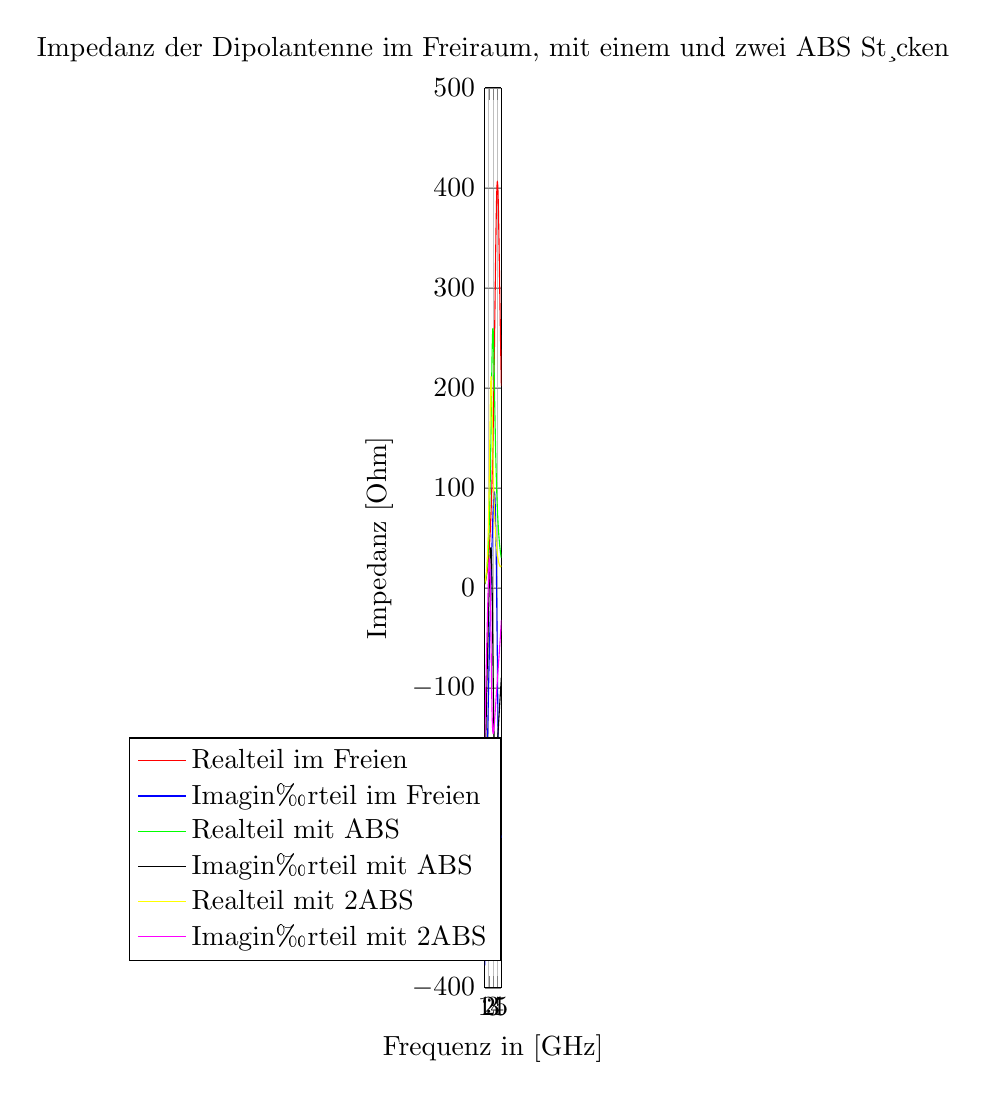 % This file was created by matlab2tikz.
%
%The latest updates can be retrieved from
%  http://www.mathworks.com/matlabcentral/fileexchange/22022-matlab2tikz-matlab2tikz
%where you can also make suggestions and rate matlab2tikz.
%
\definecolor{mycolor1}{rgb}{1.0,1.0,0.0}%
\definecolor{mycolor2}{rgb}{1.0,0.0,1.0}%
%
\begin{tikzpicture}

\begin{axis}[%
width=6,
height=4.5in,
at={(0.758in,0.481in)},
scale only axis,
separate axis lines,
every outer x axis line/.append style={black},
every x tick label/.append style={font=\color{black}},
xmin=1,
xmax=5,
xlabel={Frequenz in [GHz]},
xmajorgrids,
every outer y axis line/.append style={black},
every y tick label/.append style={font=\color{black}},
ymin=-400,
ymax=500,
ylabel={Impedanz [Ohm]},
ymajorgrids,
axis background/.style={fill=white},
title={Impedanz der Dipolantenne im Freiraum, mit einem und zwei ABS St¸cken},
legend style={at={(0.97,0.03)},anchor=south east,legend cell align=left,align=left,draw=black}
]
\addplot [color=red,solid]
  table[row sep=crcr]{%
1	3.585\\
1.02	3.854\\
1.04	4.137\\
1.06	4.433\\
1.08	4.743\\
1.1	5.065\\
1.12	5.4\\
1.14	5.748\\
1.16	6.108\\
1.18	6.48\\
1.2	6.864\\
1.22	7.26\\
1.24	7.668\\
1.26	8.089\\
1.28	8.521\\
1.3	8.965\\
1.32	9.422\\
1.34	9.89\\
1.36	10.371\\
1.38	10.864\\
1.4	11.369\\
1.42	11.888\\
1.44	12.419\\
1.46	12.964\\
1.48	13.523\\
1.5	14.095\\
1.52	14.682\\
1.54	15.284\\
1.56	15.902\\
1.58	16.534\\
1.6	17.183\\
1.62	17.848\\
1.64	18.529\\
1.66	19.229\\
1.68	19.945\\
1.7	20.681\\
1.72	21.435\\
1.74	22.208\\
1.76	23.002\\
1.78	23.816\\
1.8	24.652\\
1.82	25.509\\
1.84	26.389\\
1.86	27.292\\
1.88	28.219\\
1.9	29.171\\
1.92	30.148\\
1.94	31.151\\
1.96	32.18\\
1.98	33.238\\
2	34.324\\
2.02	35.44\\
2.04	36.585\\
2.06	37.762\\
2.08	38.971\\
2.1	40.214\\
2.12	41.49\\
2.14	42.802\\
2.16	44.15\\
2.18	45.535\\
2.2	46.959\\
2.22	48.422\\
2.24	49.926\\
2.26	51.472\\
2.28	53.062\\
2.3	54.696\\
2.32	56.376\\
2.34	58.103\\
2.36	59.879\\
2.38	61.706\\
2.4	63.584\\
2.42	65.516\\
2.44	67.503\\
2.46	69.546\\
2.48	71.647\\
2.5	73.809\\
2.52	76.032\\
2.54	78.318\\
2.56	80.67\\
2.58	83.089\\
2.6	85.577\\
2.62	88.136\\
2.64	90.768\\
2.66	93.475\\
2.68	96.259\\
2.7	99.122\\
2.72	102.066\\
2.74	105.094\\
2.76	108.206\\
2.78	111.407\\
2.8	114.696\\
2.82	118.078\\
2.84	121.553\\
2.86	125.123\\
2.88	128.791\\
2.9	132.559\\
2.92	136.428\\
2.94	140.4\\
2.96	144.478\\
2.98	148.661\\
3	152.953\\
3.02	157.353\\
3.04	161.863\\
3.06	166.485\\
3.08	171.218\\
3.1	176.063\\
3.12	181.02\\
3.14	186.089\\
3.16	191.269\\
3.18	196.558\\
3.2	201.957\\
3.22	207.461\\
3.24	213.07\\
3.26	218.78\\
3.28	224.588\\
3.3	230.488\\
3.32	236.476\\
3.34	242.546\\
3.36	248.692\\
3.38	254.907\\
3.4	261.181\\
3.42	267.506\\
3.44	273.873\\
3.46	280.269\\
3.48	286.683\\
3.5	293.103\\
3.52	299.514\\
3.54	305.902\\
3.56	312.25\\
3.58	318.544\\
3.6	324.765\\
3.62	330.895\\
3.64	336.916\\
3.66	342.809\\
3.68	348.553\\
3.7	354.13\\
3.72	359.52\\
3.74	364.701\\
3.76	369.655\\
3.78	374.362\\
3.8	378.803\\
3.82	382.961\\
3.84	386.817\\
3.86	390.356\\
3.88	393.563\\
3.9	396.425\\
3.92	398.93\\
3.94	401.068\\
3.96	402.832\\
3.98	404.214\\
4	405.211\\
4.02	405.822\\
4.04	406.045\\
4.06	405.883\\
4.08	405.341\\
4.1	404.424\\
4.12	403.139\\
4.14	401.498\\
4.16	399.511\\
4.18	397.19\\
4.2	394.55\\
4.22	391.606\\
4.24	388.374\\
4.26	384.872\\
4.28	381.116\\
4.3	377.124\\
4.32	372.916\\
4.34	368.509\\
4.36	363.922\\
4.38	359.172\\
4.4	354.279\\
4.42	349.258\\
4.44	344.127\\
4.46	338.903\\
4.48	333.601\\
4.5	328.237\\
4.52	322.824\\
4.54	317.376\\
4.56	311.906\\
4.58	306.427\\
4.6	300.948\\
4.62	295.482\\
4.64	290.035\\
4.66	284.619\\
4.68	279.239\\
4.7	273.903\\
4.72	268.617\\
4.74	263.386\\
4.76	258.215\\
4.78	253.108\\
4.8	248.069\\
4.82	243.101\\
4.84	238.206\\
4.86	233.386\\
4.88	228.642\\
4.9	223.977\\
4.92	219.39\\
4.94	214.882\\
4.96	210.453\\
4.98	206.104\\
5	201.835\\
};
\addlegendentry{Realteil im Freien};

\addplot [color=blue,solid]
  table[row sep=crcr]{%
1	-377.521\\
1.02	-367.647\\
1.04	-358.097\\
1.06	-348.853\\
1.08	-339.897\\
1.1	-331.213\\
1.12	-322.787\\
1.14	-314.605\\
1.16	-306.653\\
1.18	-298.921\\
1.2	-291.396\\
1.22	-284.068\\
1.24	-276.927\\
1.26	-269.963\\
1.28	-263.169\\
1.3	-256.536\\
1.32	-250.055\\
1.34	-243.72\\
1.36	-237.524\\
1.38	-231.46\\
1.4	-225.522\\
1.42	-219.704\\
1.44	-214\\
1.46	-208.406\\
1.48	-202.916\\
1.5	-197.525\\
1.52	-192.229\\
1.54	-187.025\\
1.56	-181.907\\
1.58	-176.872\\
1.6	-171.916\\
1.62	-167.037\\
1.64	-162.23\\
1.66	-157.493\\
1.68	-152.822\\
1.7	-148.215\\
1.72	-143.669\\
1.74	-139.181\\
1.76	-134.749\\
1.78	-130.37\\
1.8	-126.043\\
1.82	-121.765\\
1.84	-117.534\\
1.86	-113.348\\
1.88	-109.205\\
1.9	-105.104\\
1.92	-101.043\\
1.94	-97.021\\
1.96	-93.035\\
1.98	-89.084\\
2	-85.167\\
2.02	-81.283\\
2.04	-77.43\\
2.06	-73.608\\
2.08	-69.814\\
2.1	-66.048\\
2.12	-62.31\\
2.14	-58.598\\
2.16	-54.911\\
2.18	-51.248\\
2.2	-47.61\\
2.22	-43.995\\
2.24	-40.403\\
2.26	-36.832\\
2.28	-33.284\\
2.3	-29.756\\
2.32	-26.25\\
2.34	-22.764\\
2.36	-19.299\\
2.38	-15.854\\
2.4	-12.43\\
2.42	-9.027\\
2.44	-5.644\\
2.46	-2.282\\
2.48	1.059\\
2.5	4.378\\
2.52	7.674\\
2.54	10.948\\
2.56	14.198\\
2.58	17.423\\
2.6	20.623\\
2.62	23.797\\
2.64	26.943\\
2.66	30.059\\
2.68	33.145\\
2.7	36.199\\
2.72	39.218\\
2.74	42.201\\
2.76	45.145\\
2.78	48.049\\
2.8	50.91\\
2.82	53.724\\
2.84	56.49\\
2.86	59.203\\
2.88	61.861\\
2.9	64.459\\
2.92	66.994\\
2.94	69.462\\
2.96	71.858\\
2.98	74.177\\
3	76.416\\
3.02	78.567\\
3.04	80.626\\
3.06	82.587\\
3.08	84.444\\
3.1	86.189\\
3.12	87.818\\
3.14	89.322\\
3.16	90.693\\
3.18	91.925\\
3.2	93.01\\
3.22	93.938\\
3.24	94.703\\
3.26	95.294\\
3.28	95.704\\
3.3	95.923\\
3.32	95.942\\
3.34	95.752\\
3.36	95.344\\
3.38	94.708\\
3.4	93.835\\
3.42	92.717\\
3.44	91.344\\
3.46	89.708\\
3.48	87.802\\
3.5	85.618\\
3.52	83.149\\
3.54	80.389\\
3.56	77.333\\
3.58	73.977\\
3.6	70.317\\
3.62	66.352\\
3.64	62.081\\
3.66	57.505\\
3.68	52.625\\
3.7	47.446\\
3.72	41.972\\
3.74	36.212\\
3.76	30.174\\
3.78	23.868\\
3.8	17.306\\
3.82	10.503\\
3.84	3.475\\
3.86	-3.762\\
3.88	-11.188\\
3.9	-18.784\\
3.92	-26.529\\
3.94	-34.398\\
3.96	-42.371\\
3.98	-50.422\\
4	-58.528\\
4.02	-66.663\\
4.04	-74.803\\
4.06	-82.924\\
4.08	-91.001\\
4.1	-99.011\\
4.12	-106.931\\
4.14	-114.74\\
4.16	-122.417\\
4.18	-129.942\\
4.2	-137.298\\
4.22	-144.467\\
4.24	-151.436\\
4.26	-158.19\\
4.28	-164.718\\
4.3	-171.01\\
4.32	-177.057\\
4.34	-182.852\\
4.36	-188.391\\
4.38	-193.668\\
4.4	-198.683\\
4.42	-203.432\\
4.44	-207.918\\
4.46	-212.14\\
4.48	-216.101\\
4.5	-219.803\\
4.52	-223.252\\
4.54	-226.452\\
4.56	-229.409\\
4.58	-232.128\\
4.6	-234.616\\
4.62	-236.881\\
4.64	-238.929\\
4.66	-240.769\\
4.68	-242.409\\
4.7	-243.856\\
4.72	-245.118\\
4.74	-246.204\\
4.76	-247.121\\
4.78	-247.876\\
4.8	-248.478\\
4.82	-248.933\\
4.84	-249.25\\
4.86	-249.434\\
4.88	-249.492\\
4.9	-249.431\\
4.92	-249.257\\
4.94	-248.975\\
4.96	-248.591\\
4.98	-248.109\\
5	-247.535\\
};
\addlegendentry{Imagin‰rteil im Freien};

\addplot [color=green,solid]
  table[row sep=crcr]{%
1	3.94\\
1.02	4.247\\
1.04	4.568\\
1.06	4.902\\
1.08	5.251\\
1.1	5.614\\
1.12	5.992\\
1.14	6.386\\
1.16	6.796\\
1.18	7.222\\
1.2	7.666\\
1.22	8.128\\
1.24	8.609\\
1.26	9.109\\
1.28	9.63\\
1.3	10.172\\
1.32	10.735\\
1.34	11.322\\
1.36	11.933\\
1.38	12.569\\
1.4	13.231\\
1.42	13.921\\
1.44	14.639\\
1.46	15.386\\
1.48	16.165\\
1.5	16.977\\
1.52	17.822\\
1.54	18.703\\
1.56	19.621\\
1.58	20.578\\
1.6	21.576\\
1.62	22.616\\
1.64	23.7\\
1.66	24.831\\
1.68	26.011\\
1.7	27.242\\
1.72	28.526\\
1.74	29.866\\
1.76	31.264\\
1.78	32.723\\
1.8	34.246\\
1.82	35.836\\
1.84	37.496\\
1.86	39.229\\
1.88	41.038\\
1.9	42.927\\
1.92	44.9\\
1.94	46.961\\
1.96	49.112\\
1.98	51.359\\
2	53.706\\
2.02	56.156\\
2.04	58.713\\
2.06	61.384\\
2.08	64.171\\
2.1	67.08\\
2.12	70.114\\
2.14	73.28\\
2.16	76.58\\
2.18	80.019\\
2.2	83.603\\
2.22	87.334\\
2.24	91.216\\
2.26	95.252\\
2.28	99.446\\
2.3	103.799\\
2.32	108.313\\
2.34	112.989\\
2.36	117.826\\
2.38	122.822\\
2.4	127.975\\
2.42	133.28\\
2.44	138.731\\
2.46	144.32\\
2.48	150.037\\
2.5	155.869\\
2.52	161.8\\
2.54	167.815\\
2.56	173.892\\
2.58	180.008\\
2.6	186.137\\
2.62	192.25\\
2.64	198.316\\
2.66	204.301\\
2.68	210.169\\
2.7	215.881\\
2.72	221.398\\
2.74	226.68\\
2.76	231.688\\
2.78	236.381\\
2.8	240.721\\
2.82	244.674\\
2.84	248.205\\
2.86	251.286\\
2.88	253.894\\
2.9	256.007\\
2.92	257.613\\
2.94	258.703\\
2.96	259.276\\
2.98	259.334\\
3	258.888\\
3.02	257.952\\
3.04	256.546\\
3.06	254.694\\
3.08	252.422\\
3.1	249.762\\
3.12	246.745\\
3.14	243.406\\
3.16	239.779\\
3.18	235.898\\
3.2	231.799\\
3.22	227.515\\
3.24	223.076\\
3.26	218.515\\
3.28	213.859\\
3.3	209.136\\
3.32	204.368\\
3.34	199.579\\
3.36	194.788\\
3.38	190.013\\
3.4	185.27\\
3.42	180.573\\
3.44	175.933\\
3.46	171.361\\
3.48	166.865\\
3.5	162.453\\
3.52	158.13\\
3.54	153.9\\
3.56	149.769\\
3.58	145.737\\
3.6	141.808\\
3.62	137.981\\
3.64	134.258\\
3.66	130.639\\
3.68	127.122\\
3.7	123.707\\
3.72	120.393\\
3.74	117.178\\
3.76	114.061\\
3.78	111.039\\
3.8	108.11\\
3.82	105.272\\
3.84	102.524\\
3.86	99.861\\
3.88	97.283\\
3.9	94.786\\
3.92	92.368\\
3.94	90.026\\
3.96	87.758\\
3.98	85.561\\
4	83.434\\
4.02	81.373\\
4.04	79.375\\
4.06	77.44\\
4.08	75.564\\
4.1	73.746\\
4.12	71.983\\
4.14	70.273\\
4.16	68.615\\
4.18	67.008\\
4.2	65.448\\
4.22	63.936\\
4.24	62.468\\
4.26	61.044\\
4.28	59.663\\
4.3	58.323\\
4.32	57.022\\
4.34	55.76\\
4.36	54.535\\
4.38	53.347\\
4.4	52.193\\
4.42	51.073\\
4.44	49.986\\
4.46	48.931\\
4.48	47.907\\
4.5	46.914\\
4.52	45.949\\
4.54	45.013\\
4.56	44.104\\
4.58	43.223\\
4.6	42.367\\
4.62	41.537\\
4.64	40.732\\
4.66	39.951\\
4.68	39.194\\
4.7	38.46\\
4.72	37.749\\
4.74	37.06\\
4.76	36.392\\
4.78	35.746\\
4.8	35.121\\
4.82	34.517\\
4.84	33.933\\
4.86	33.369\\
4.88	32.824\\
4.9	32.3\\
4.92	31.794\\
4.94	31.308\\
4.96	30.84\\
4.98	30.392\\
5	29.962\\
};
\addlegendentry{Realteil mit ABS};

\addplot [color=black,solid]
  table[row sep=crcr]{%
1	-219.449\\
1.02	-213.066\\
1.04	-206.874\\
1.06	-200.861\\
1.08	-195.016\\
1.1	-189.328\\
1.12	-183.789\\
1.14	-178.39\\
1.16	-173.121\\
1.18	-167.977\\
1.2	-162.949\\
1.22	-158.031\\
1.24	-153.216\\
1.26	-148.499\\
1.28	-143.874\\
1.3	-139.336\\
1.32	-134.879\\
1.34	-130.5\\
1.36	-126.193\\
1.38	-121.955\\
1.4	-117.782\\
1.42	-113.67\\
1.44	-109.615\\
1.46	-105.614\\
1.48	-101.665\\
1.5	-97.764\\
1.52	-93.909\\
1.54	-90.096\\
1.56	-86.325\\
1.58	-82.591\\
1.6	-78.893\\
1.62	-75.23\\
1.64	-71.599\\
1.66	-67.999\\
1.68	-64.429\\
1.7	-60.886\\
1.72	-57.37\\
1.74	-53.879\\
1.76	-50.414\\
1.78	-46.973\\
1.8	-43.555\\
1.82	-40.161\\
1.84	-36.79\\
1.86	-33.442\\
1.88	-30.118\\
1.9	-26.819\\
1.92	-23.545\\
1.94	-20.297\\
1.96	-17.077\\
1.98	-13.887\\
2	-10.729\\
2.02	-7.606\\
2.04	-4.519\\
2.06	-1.474\\
2.08	1.526\\
2.1	4.477\\
2.12	7.373\\
2.14	10.21\\
2.16	12.98\\
2.18	15.676\\
2.2	18.291\\
2.22	20.817\\
2.24	23.244\\
2.26	25.561\\
2.28	27.758\\
2.3	29.823\\
2.32	31.742\\
2.34	33.502\\
2.36	35.087\\
2.38	36.483\\
2.4	37.672\\
2.42	38.638\\
2.44	39.361\\
2.46	39.824\\
2.48	40.007\\
2.5	39.892\\
2.52	39.458\\
2.54	38.688\\
2.56	37.563\\
2.58	36.066\\
2.6	34.183\\
2.62	31.899\\
2.64	29.203\\
2.66	26.089\\
2.68	22.55\\
2.7	18.587\\
2.72	14.204\\
2.74	9.408\\
2.76	4.213\\
2.78	-1.362\\
2.8	-7.295\\
2.82	-13.556\\
2.84	-20.113\\
2.86	-26.928\\
2.88	-33.959\\
2.9	-41.163\\
2.92	-48.494\\
2.94	-55.903\\
2.96	-63.342\\
2.98	-70.763\\
3	-78.12\\
3.02	-85.37\\
3.04	-92.469\\
3.06	-99.38\\
3.08	-106.07\\
3.1	-112.509\\
3.12	-118.671\\
3.14	-124.535\\
3.16	-130.086\\
3.18	-135.311\\
3.2	-140.202\\
3.22	-144.757\\
3.24	-148.973\\
3.26	-152.853\\
3.28	-156.403\\
3.3	-159.63\\
3.32	-162.544\\
3.34	-165.154\\
3.36	-167.473\\
3.38	-169.514\\
3.4	-171.29\\
3.42	-172.816\\
3.44	-174.104\\
3.46	-175.169\\
3.48	-176.025\\
3.5	-176.686\\
3.52	-177.163\\
3.54	-177.471\\
3.56	-177.621\\
3.58	-177.625\\
3.6	-177.493\\
3.62	-177.237\\
3.64	-176.866\\
3.66	-176.39\\
3.68	-175.816\\
3.7	-175.154\\
3.72	-174.411\\
3.74	-173.594\\
3.76	-172.71\\
3.78	-171.764\\
3.8	-170.763\\
3.82	-169.712\\
3.84	-168.616\\
3.86	-167.479\\
3.88	-166.306\\
3.9	-165.1\\
3.92	-163.865\\
3.94	-162.605\\
3.96	-161.322\\
3.98	-160.019\\
4	-158.698\\
4.02	-157.362\\
4.04	-156.013\\
4.06	-154.652\\
4.08	-153.281\\
4.1	-151.902\\
4.12	-150.515\\
4.14	-149.122\\
4.16	-147.723\\
4.18	-146.32\\
4.2	-144.914\\
4.22	-143.505\\
4.24	-142.094\\
4.26	-140.682\\
4.28	-139.269\\
4.3	-137.856\\
4.32	-136.443\\
4.34	-135.03\\
4.36	-133.619\\
4.38	-132.208\\
4.4	-130.8\\
4.42	-129.393\\
4.44	-127.988\\
4.46	-126.585\\
4.48	-125.185\\
4.5	-123.787\\
4.52	-122.391\\
4.54	-120.998\\
4.56	-119.607\\
4.58	-118.219\\
4.6	-116.833\\
4.62	-115.45\\
4.64	-114.069\\
4.66	-112.69\\
4.68	-111.313\\
4.7	-109.939\\
4.72	-108.566\\
4.74	-107.194\\
4.76	-105.825\\
4.78	-104.456\\
4.8	-103.089\\
4.82	-101.722\\
4.84	-100.356\\
4.86	-98.991\\
4.88	-97.626\\
4.9	-96.26\\
4.92	-94.895\\
4.94	-93.529\\
4.96	-92.162\\
4.98	-90.795\\
5	-89.426\\
};
\addlegendentry{Imagin‰rteil mit ABS};

\addplot [color=mycolor1,solid]
  table[row sep=crcr]{%
1	5.23\\
1.02	5.576\\
1.04	5.942\\
1.06	6.326\\
1.08	6.732\\
1.1	7.158\\
1.12	7.606\\
1.14	8.078\\
1.16	8.574\\
1.18	9.096\\
1.2	9.645\\
1.22	10.222\\
1.24	10.829\\
1.26	11.467\\
1.28	12.139\\
1.3	12.846\\
1.32	13.59\\
1.34	14.374\\
1.36	15.199\\
1.38	16.068\\
1.4	16.984\\
1.42	17.949\\
1.44	18.966\\
1.46	20.04\\
1.48	21.171\\
1.5	22.365\\
1.52	23.625\\
1.54	24.955\\
1.56	26.359\\
1.58	27.842\\
1.6	29.408\\
1.62	31.062\\
1.64	32.809\\
1.66	34.656\\
1.68	36.607\\
1.7	38.669\\
1.72	40.848\\
1.74	43.151\\
1.76	45.584\\
1.78	48.154\\
1.8	50.869\\
1.82	53.736\\
1.84	56.762\\
1.86	59.954\\
1.88	63.32\\
1.9	66.867\\
1.92	70.601\\
1.94	74.528\\
1.96	78.654\\
1.98	82.981\\
2	87.514\\
2.02	92.254\\
2.04	97.198\\
2.06	102.344\\
2.08	107.687\\
2.1	113.215\\
2.12	118.916\\
2.14	124.773\\
2.16	130.763\\
2.18	136.859\\
2.2	143.029\\
2.22	149.234\\
2.24	155.431\\
2.26	161.572\\
2.28	167.604\\
2.3	173.47\\
2.32	179.11\\
2.34	184.463\\
2.36	189.468\\
2.38	194.067\\
2.4	198.203\\
2.42	201.828\\
2.44	204.898\\
2.46	207.38\\
2.48	209.25\\
2.5	210.495\\
2.52	211.113\\
2.54	211.113\\
2.56	210.512\\
2.58	209.339\\
2.6	207.63\\
2.62	205.426\\
2.64	202.773\\
2.66	199.721\\
2.68	196.32\\
2.7	192.622\\
2.72	188.677\\
2.74	184.531\\
2.76	180.23\\
2.78	175.815\\
2.8	171.324\\
2.82	166.79\\
2.84	162.244\\
2.86	157.712\\
2.88	153.215\\
2.9	148.773\\
2.92	144.402\\
2.94	140.115\\
2.96	135.921\\
2.98	131.83\\
3	127.846\\
3.02	123.975\\
3.04	120.22\\
3.06	116.581\\
3.08	113.06\\
3.1	109.655\\
3.12	106.367\\
3.14	103.193\\
3.16	100.131\\
3.18	97.179\\
3.2	94.333\\
3.22	91.592\\
3.24	88.951\\
3.26	86.407\\
3.28	83.957\\
3.3	81.598\\
3.32	79.326\\
3.34	77.139\\
3.36	75.032\\
3.38	73.003\\
3.4	71.049\\
3.42	69.166\\
3.44	67.352\\
3.46	65.603\\
3.48	63.917\\
3.5	62.291\\
3.52	60.723\\
3.54	59.209\\
3.56	57.748\\
3.58	56.336\\
3.6	54.972\\
3.62	53.654\\
3.64	52.38\\
3.66	51.148\\
3.68	49.956\\
3.7	48.802\\
3.72	47.687\\
3.74	46.607\\
3.76	45.561\\
3.78	44.55\\
3.8	43.57\\
3.82	42.621\\
3.84	41.702\\
3.86	40.811\\
3.88	39.949\\
3.9	39.112\\
3.92	38.303\\
3.94	37.517\\
3.96	36.756\\
3.98	36.019\\
4	35.304\\
4.02	34.61\\
4.04	33.938\\
4.06	33.287\\
4.08	32.656\\
4.1	32.044\\
4.12	31.451\\
4.14	30.876\\
4.16	30.32\\
4.18	29.781\\
4.2	29.259\\
4.22	28.754\\
4.24	28.266\\
4.26	27.794\\
4.28	27.338\\
4.3	26.898\\
4.32	26.473\\
4.34	26.064\\
4.36	25.67\\
4.38	25.292\\
4.4	24.928\\
4.42	24.58\\
4.44	24.247\\
4.46	23.929\\
4.48	23.626\\
4.5	23.338\\
4.52	23.066\\
4.54	22.81\\
4.56	22.57\\
4.58	22.345\\
4.6	22.138\\
4.62	21.947\\
4.64	21.773\\
4.66	21.617\\
4.68	21.479\\
4.7	21.36\\
4.72	21.26\\
4.74	21.181\\
4.76	21.122\\
4.78	21.086\\
4.8	21.072\\
4.82	21.082\\
4.84	21.116\\
4.86	21.177\\
4.88	21.265\\
4.9	21.383\\
4.92	21.53\\
4.94	21.711\\
4.96	21.925\\
4.98	22.175\\
5	22.464\\
};
\addlegendentry{Realteil mit 2ABS};

\addplot [color=mycolor2,solid]
  table[row sep=crcr]{%
1	-156.468\\
1.02	-151.348\\
1.04	-146.363\\
1.06	-141.506\\
1.08	-136.766\\
1.1	-132.137\\
1.12	-127.611\\
1.14	-123.181\\
1.16	-118.841\\
1.18	-114.584\\
1.2	-110.405\\
1.22	-106.298\\
1.24	-102.259\\
1.26	-98.282\\
1.28	-94.364\\
1.3	-90.5\\
1.32	-86.686\\
1.34	-82.918\\
1.36	-79.194\\
1.38	-75.509\\
1.4	-71.862\\
1.42	-68.249\\
1.44	-64.667\\
1.46	-61.115\\
1.48	-57.59\\
1.5	-54.092\\
1.52	-50.617\\
1.54	-47.165\\
1.56	-43.736\\
1.58	-40.328\\
1.6	-36.941\\
1.62	-33.575\\
1.64	-30.232\\
1.66	-26.911\\
1.68	-23.614\\
1.7	-20.344\\
1.72	-17.102\\
1.74	-13.893\\
1.76	-10.72\\
1.78	-7.589\\
1.8	-4.504\\
1.82	-1.473\\
1.84	1.497\\
1.86	4.397\\
1.88	7.215\\
1.9	9.942\\
1.92	12.562\\
1.94	15.062\\
1.96	17.425\\
1.98	19.633\\
2	21.666\\
2.02	23.501\\
2.04	25.116\\
2.06	26.484\\
2.08	27.578\\
2.1	28.371\\
2.12	28.832\\
2.14	28.933\\
2.16	28.643\\
2.18	27.933\\
2.2	26.775\\
2.22	25.144\\
2.24	23.019\\
2.26	20.383\\
2.28	17.224\\
2.3	13.539\\
2.32	9.331\\
2.34	4.614\\
2.36	-0.592\\
2.38	-6.255\\
2.4	-12.333\\
2.42	-18.777\\
2.44	-25.53\\
2.46	-32.528\\
2.48	-39.701\\
2.5	-46.979\\
2.52	-54.289\\
2.54	-61.56\\
2.56	-68.726\\
2.58	-75.724\\
2.6	-82.498\\
2.62	-88.998\\
2.64	-95.185\\
2.66	-101.025\\
2.68	-106.495\\
2.7	-111.578\\
2.72	-116.265\\
2.74	-120.553\\
2.76	-124.444\\
2.78	-127.946\\
2.8	-131.071\\
2.82	-133.833\\
2.84	-136.248\\
2.86	-138.336\\
2.88	-140.116\\
2.9	-141.607\\
2.92	-142.83\\
2.94	-143.804\\
2.96	-144.549\\
2.98	-145.083\\
3	-145.425\\
3.02	-145.591\\
3.04	-145.596\\
3.06	-145.456\\
3.08	-145.185\\
3.1	-144.796\\
3.12	-144.299\\
3.14	-143.706\\
3.16	-143.028\\
3.18	-142.272\\
3.2	-141.449\\
3.22	-140.564\\
3.24	-139.625\\
3.26	-138.639\\
3.28	-137.61\\
3.3	-136.545\\
3.32	-135.447\\
3.34	-134.322\\
3.36	-133.173\\
3.38	-132.003\\
3.4	-130.815\\
3.42	-129.613\\
3.44	-128.4\\
3.46	-127.176\\
3.48	-125.945\\
3.5	-124.708\\
3.52	-123.466\\
3.54	-122.222\\
3.56	-120.976\\
3.58	-119.729\\
3.6	-118.481\\
3.62	-117.235\\
3.64	-115.989\\
3.66	-114.745\\
3.68	-113.503\\
3.7	-112.263\\
3.72	-111.026\\
3.74	-109.792\\
3.76	-108.561\\
3.78	-107.334\\
3.8	-106.11\\
3.82	-104.889\\
3.84	-103.673\\
3.86	-102.461\\
3.88	-101.252\\
3.9	-100.047\\
3.92	-98.846\\
3.94	-97.649\\
3.96	-96.456\\
3.98	-95.266\\
4	-94.08\\
4.02	-92.897\\
4.04	-91.717\\
4.06	-90.54\\
4.08	-89.366\\
4.1	-88.194\\
4.12	-87.025\\
4.14	-85.857\\
4.16	-84.692\\
4.18	-83.527\\
4.2	-82.364\\
4.22	-81.202\\
4.24	-80.04\\
4.26	-78.878\\
4.28	-77.716\\
4.3	-76.554\\
4.32	-75.391\\
4.34	-74.227\\
4.36	-73.061\\
4.38	-71.893\\
4.4	-70.722\\
4.42	-69.549\\
4.44	-68.373\\
4.46	-67.193\\
4.48	-66.008\\
4.5	-64.82\\
4.52	-63.626\\
4.54	-62.426\\
4.56	-61.221\\
4.58	-60.009\\
4.6	-58.79\\
4.62	-57.564\\
4.64	-56.329\\
4.66	-55.086\\
4.68	-53.834\\
4.7	-52.572\\
4.72	-51.299\\
4.74	-50.016\\
4.76	-48.721\\
4.78	-47.414\\
4.8	-46.094\\
4.82	-44.761\\
4.84	-43.414\\
4.86	-42.052\\
4.88	-40.675\\
4.9	-39.283\\
4.92	-37.874\\
4.94	-36.448\\
4.96	-35.005\\
4.98	-33.544\\
5	-32.065\\
};
\addlegendentry{Imagin‰rteil mit 2ABS};

\end{axis}
\end{tikzpicture}%